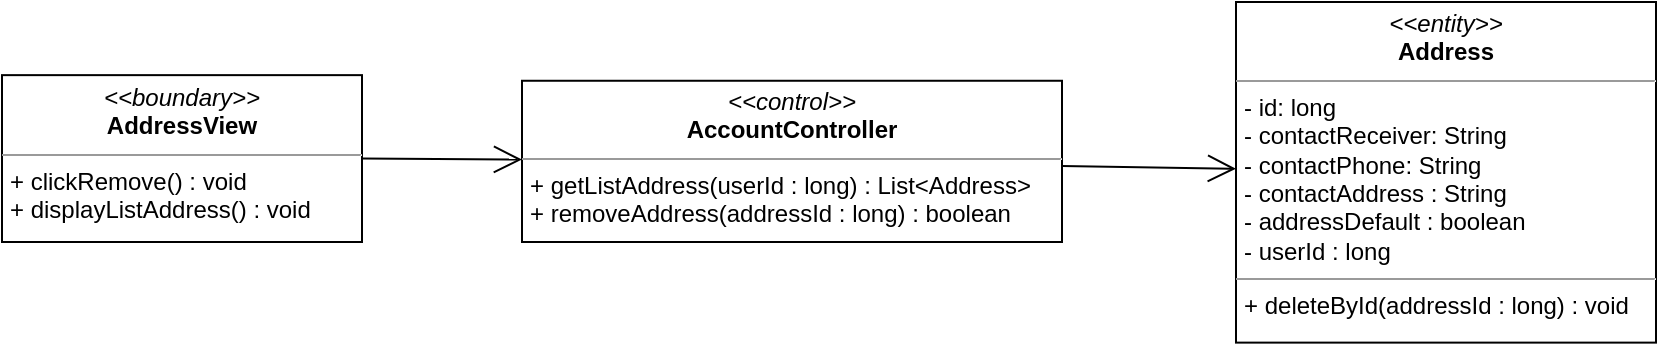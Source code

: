 <mxfile version="14.7.0" type="device"><diagram id="C5RBs43oDa-KdzZeNtuy" name="Page-1"><mxGraphModel dx="1108" dy="425" grid="1" gridSize="10" guides="1" tooltips="1" connect="1" arrows="1" fold="1" page="1" pageScale="1" pageWidth="827" pageHeight="1169" math="0" shadow="0"><root><mxCell id="WIyWlLk6GJQsqaUBKTNV-0"/><mxCell id="WIyWlLk6GJQsqaUBKTNV-1" parent="WIyWlLk6GJQsqaUBKTNV-0"/><mxCell id="EGiXyeg8oINu7k0s0Gvk-0" value="&lt;p style=&quot;margin: 0px ; margin-top: 4px ; text-align: center&quot;&gt;&lt;i&gt;&amp;lt;&amp;lt;boundary&amp;gt;&amp;gt;&lt;/i&gt;&lt;br&gt;&lt;b&gt;AddressView&lt;/b&gt;&lt;/p&gt;&lt;hr size=&quot;1&quot;&gt;&lt;p style=&quot;margin: 0px ; margin-left: 4px&quot;&gt;&lt;span&gt;+ clickRemove() : void&lt;/span&gt;&lt;/p&gt;&lt;p style=&quot;margin: 0px ; margin-left: 4px&quot;&gt;&lt;span&gt;+ displayListAddress() : void&lt;/span&gt;&lt;/p&gt;" style="verticalAlign=top;align=left;overflow=fill;fontSize=12;fontFamily=Helvetica;html=1;" vertex="1" parent="WIyWlLk6GJQsqaUBKTNV-1"><mxGeometry y="146.57" width="180" height="83.43" as="geometry"/></mxCell><mxCell id="EGiXyeg8oINu7k0s0Gvk-1" value="" style="endArrow=open;endFill=1;endSize=12;html=1;exitX=1;exitY=0.5;exitDx=0;exitDy=0;" edge="1" parent="WIyWlLk6GJQsqaUBKTNV-1" source="EGiXyeg8oINu7k0s0Gvk-0" target="EGiXyeg8oINu7k0s0Gvk-3"><mxGeometry width="160" relative="1" as="geometry"><mxPoint x="310" y="220" as="sourcePoint"/><mxPoint x="280" y="197.5" as="targetPoint"/></mxGeometry></mxCell><mxCell id="EGiXyeg8oINu7k0s0Gvk-2" value="&lt;p style=&quot;margin: 0px ; margin-top: 4px ; text-align: center&quot;&gt;&lt;i&gt;&amp;lt;&amp;lt;entity&amp;gt;&amp;gt;&lt;/i&gt;&lt;br&gt;&lt;b&gt;Address&lt;/b&gt;&lt;/p&gt;&lt;hr size=&quot;1&quot;&gt;&lt;p style=&quot;margin: 0px ; margin-left: 4px&quot;&gt;- id: long&lt;/p&gt;&lt;p style=&quot;margin: 0px ; margin-left: 4px&quot;&gt;- contactReceiver: String&lt;br&gt;- contactPhone: String&lt;/p&gt;&lt;p style=&quot;margin: 0px ; margin-left: 4px&quot;&gt;- contactAddress : String&lt;/p&gt;&lt;p style=&quot;margin: 0px ; margin-left: 4px&quot;&gt;- addressDefault : boolean&lt;/p&gt;&lt;p style=&quot;margin: 0px ; margin-left: 4px&quot;&gt;- userId : long&lt;/p&gt;&lt;hr size=&quot;1&quot;&gt;&lt;p style=&quot;margin: 0px ; margin-left: 4px&quot;&gt;+ deleteById(addressId : long) : void&lt;/p&gt;" style="verticalAlign=top;align=left;overflow=fill;fontSize=12;fontFamily=Helvetica;html=1;" vertex="1" parent="WIyWlLk6GJQsqaUBKTNV-1"><mxGeometry x="617" y="110" width="210" height="170.31" as="geometry"/></mxCell><mxCell id="EGiXyeg8oINu7k0s0Gvk-3" value="&lt;p style=&quot;margin: 0px ; margin-top: 4px ; text-align: center&quot;&gt;&lt;i&gt;&amp;lt;&amp;lt;control&amp;gt;&amp;gt;&lt;/i&gt;&lt;br&gt;&lt;b&gt;AccountController&lt;/b&gt;&lt;br&gt;&lt;/p&gt;&lt;hr size=&quot;1&quot;&gt;&lt;p style=&quot;margin: 0px ; margin-left: 4px&quot;&gt;&lt;/p&gt;&lt;p style=&quot;margin: 0px ; margin-left: 4px&quot;&gt;+ getListAddress(userId : long) : List&amp;lt;Address&amp;gt;&lt;br&gt;&lt;/p&gt;&lt;p style=&quot;margin: 0px ; margin-left: 4px&quot;&gt;+ removeAddress(addressId : long) : boolean&lt;/p&gt;" style="verticalAlign=top;align=left;overflow=fill;fontSize=12;fontFamily=Helvetica;html=1;" vertex="1" parent="WIyWlLk6GJQsqaUBKTNV-1"><mxGeometry x="260" y="149.38" width="270" height="80.62" as="geometry"/></mxCell><mxCell id="EGiXyeg8oINu7k0s0Gvk-4" value="" style="endArrow=open;endFill=1;endSize=12;html=1;" edge="1" parent="WIyWlLk6GJQsqaUBKTNV-1" source="EGiXyeg8oINu7k0s0Gvk-3" target="EGiXyeg8oINu7k0s0Gvk-2"><mxGeometry width="160" relative="1" as="geometry"><mxPoint x="480" y="180" as="sourcePoint"/><mxPoint x="570" y="197.505" as="targetPoint"/></mxGeometry></mxCell></root></mxGraphModel></diagram></mxfile>